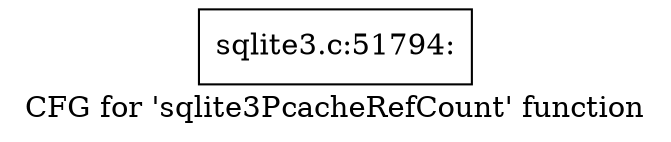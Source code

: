 digraph "CFG for 'sqlite3PcacheRefCount' function" {
	label="CFG for 'sqlite3PcacheRefCount' function";

	Node0x55c0f56f5820 [shape=record,label="{sqlite3.c:51794:}"];
}
